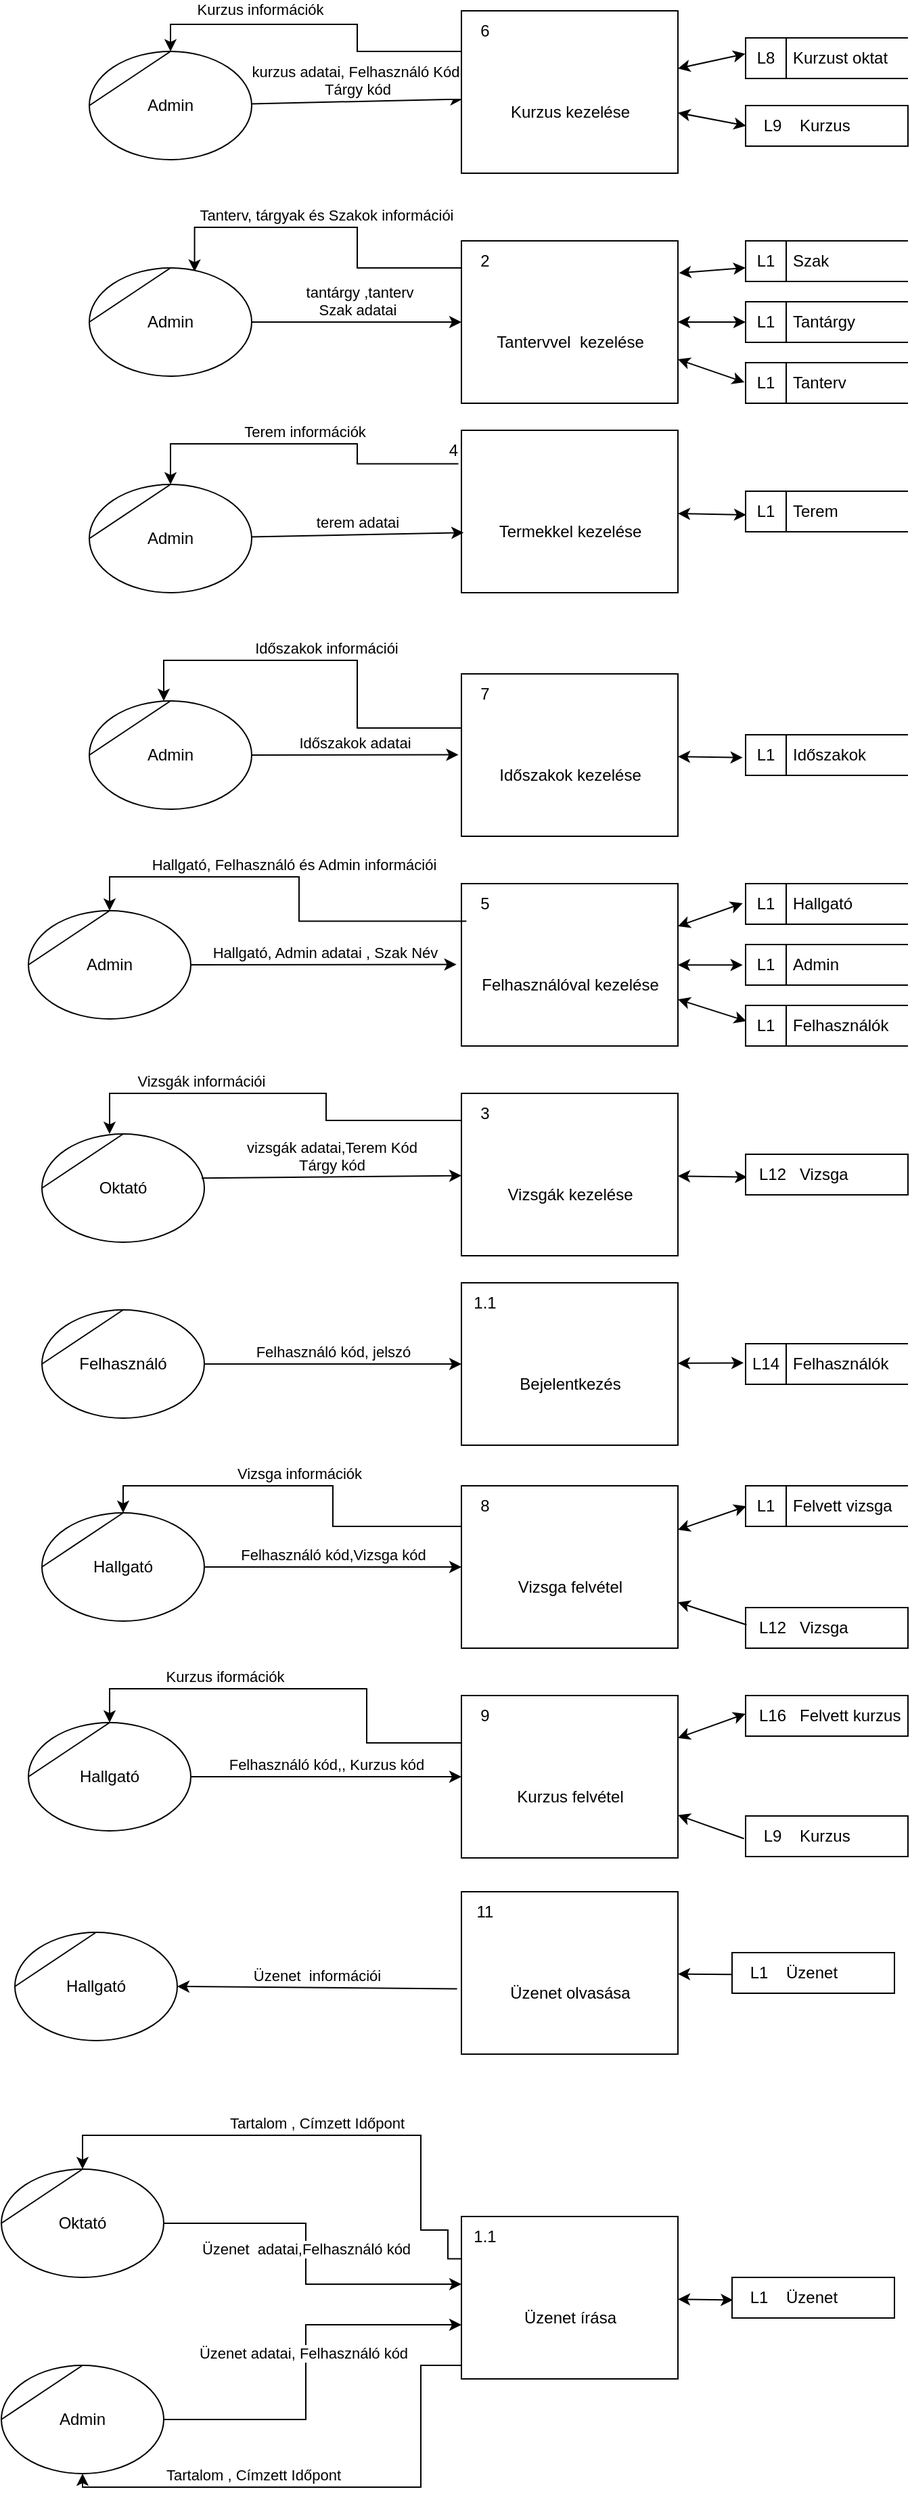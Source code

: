 <mxfile version="20.8.20" type="device"><diagram name="Page-1" id="D4jjd653WhLHZPP0HxEm"><mxGraphModel dx="3423" dy="1291" grid="1" gridSize="10" guides="1" tooltips="1" connect="1" arrows="1" fold="1" page="1" pageScale="1" pageWidth="827" pageHeight="1169" math="0" shadow="0"><root><mxCell id="0"/><mxCell id="1" parent="0"/><mxCell id="yPqAMtaEenO2p8fV_E_8-33" value="Oktató&lt;br&gt;" style="shape=stencil(tZRtjoMgEIZPw98GJR6gYXfvQe10nZQCAbYft99RNKlW7GajiTGZeeXhnZGBCRka5YCVvGHig5VlwTm9Kb5NYhUc1DElr8qjOmhISojenuGGx9gz0DTgMbaq+GR8T9+0j5C1NYYgaE0YKU86wRQaWsvvCdZv/xhFjvgXiOB7kynLyq+/Y3fVNuBiI79j7OB+db/rgceOi61+3Grg4v9YISmTO9xCHlR9/vb2xxxnzYDW6AK8OfLTeZzO66ynzM5CnqyHBUsn1DqN9UITnWoH/kUY5Iu9PtVUzRY1jx4IGk22K9UioSs+44+uvFxl3bKX1nTZdE12iV8=);whiteSpace=wrap;html=1;" vertex="1" parent="1"><mxGeometry x="-340" y="1080" width="120" height="80" as="geometry"/></mxCell><mxCell id="yPqAMtaEenO2p8fV_E_8-42" value="Felhasználó" style="shape=stencil(tZRtjoMgEIZPw98GJR6gYXfvQe10nZQCAbYft99RNKlW7GajiTGZeeXhnZGBCRka5YCVvGHig5VlwTm9Kb5NYhUc1DElr8qjOmhISojenuGGx9gz0DTgMbaq+GR8T9+0j5C1NYYgaE0YKU86wRQaWsvvCdZv/xhFjvgXiOB7kynLyq+/Y3fVNuBiI79j7OB+db/rgceOi61+3Grg4v9YISmTO9xCHlR9/vb2xxxnzYDW6AK8OfLTeZzO66ynzM5CnqyHBUsn1DqN9UITnWoH/kUY5Iu9PtVUzRY1jx4IGk22K9UioSs+44+uvFxl3bKX1nTZdE12iV8=);whiteSpace=wrap;html=1;" vertex="1" parent="1"><mxGeometry x="-340" y="1210" width="120" height="80" as="geometry"/></mxCell><mxCell id="yPqAMtaEenO2p8fV_E_8-43" value="Felhasználó kód, jelszó" style="endArrow=classic;html=1;rounded=0;verticalAlign=bottom;" edge="1" parent="1" source="yPqAMtaEenO2p8fV_E_8-42" target="yPqAMtaEenO2p8fV_E_8-212"><mxGeometry width="50" height="50" relative="1" as="geometry"><mxPoint x="250" y="1350" as="sourcePoint"/><mxPoint x="-60.0" y="1250.0" as="targetPoint"/></mxGeometry></mxCell><mxCell id="yPqAMtaEenO2p8fV_E_8-45" value="Felhasználók" style="html=1;dashed=0;whitespace=wrap;shape=mxgraph.dfd.dataStoreID;align=left;spacingLeft=33;container=1;collapsible=0;autosize=0;flipH=0;" vertex="1" parent="1"><mxGeometry x="180" y="1235" width="120" height="30" as="geometry"/></mxCell><mxCell id="yPqAMtaEenO2p8fV_E_8-46" value="L14" style="text;html=1;strokeColor=none;fillColor=none;align=center;verticalAlign=middle;whiteSpace=wrap;rounded=0;movable=0;resizable=0;rotatable=0;cloneable=0;deletable=0;allowArrows=0;connectable=0;" vertex="1" parent="yPqAMtaEenO2p8fV_E_8-45"><mxGeometry width="30" height="30" as="geometry"/></mxCell><mxCell id="yPqAMtaEenO2p8fV_E_8-50" value="&lt;br&gt;" style="endArrow=classic;startArrow=classic;html=1;rounded=0;verticalAlign=bottom;entryX=-0.012;entryY=0.472;entryDx=0;entryDy=0;entryPerimeter=0;" edge="1" parent="1" source="yPqAMtaEenO2p8fV_E_8-212" target="yPqAMtaEenO2p8fV_E_8-45"><mxGeometry width="50" height="50" relative="1" as="geometry"><mxPoint x="100.0" y="1248.508" as="sourcePoint"/><mxPoint x="330" y="1350" as="targetPoint"/></mxGeometry></mxCell><mxCell id="yPqAMtaEenO2p8fV_E_8-51" value="Tantervvel &amp;nbsp;kezelése" style="html=1;dashed=0;whitespace=wrap;shape=mxgraph.dfd.process;align=center;container=1;collapsible=0;spacingTop=30;" vertex="1" parent="1"><mxGeometry x="-30" y="420" width="160" height="120" as="geometry"/></mxCell><mxCell id="yPqAMtaEenO2p8fV_E_8-52" value="2" style="text;html=1;strokeColor=none;fillColor=none;align=center;verticalAlign=middle;whiteSpace=wrap;rounded=0;movable=0;resizable=0;rotatable=0;cloneable=0;deletable=0;connectable=0;allowArrows=0;pointerEvents=1;" vertex="1" parent="yPqAMtaEenO2p8fV_E_8-51"><mxGeometry width="35" height="30" as="geometry"/></mxCell><mxCell id="yPqAMtaEenO2p8fV_E_8-53" value="" style="text;html=1;strokeColor=none;fillColor=none;align=left;verticalAlign=middle;whiteSpace=wrap;rounded=0;movable=0;resizable=0;connectable=0;allowArrows=0;rotatable=0;cloneable=0;deletable=0;spacingLeft=6;autosize=1;resizeWidth=0;" vertex="1" parent="yPqAMtaEenO2p8fV_E_8-51"><mxGeometry x="35" y="-5" width="50" height="40" as="geometry"/></mxCell><mxCell id="yPqAMtaEenO2p8fV_E_8-54" value="&amp;nbsp;tantárgy ,tanterv&lt;br&gt;Szak adatai" style="endArrow=classic;html=1;rounded=0;verticalAlign=bottom;exitX=1;exitY=0.5;exitDx=0;exitDy=0;" edge="1" parent="1" source="yPqAMtaEenO2p8fV_E_8-191" target="yPqAMtaEenO2p8fV_E_8-51"><mxGeometry width="50" height="50" relative="1" as="geometry"><mxPoint x="-451.24" y="558.72" as="sourcePoint"/><mxPoint x="270" y="800" as="targetPoint"/></mxGeometry></mxCell><mxCell id="yPqAMtaEenO2p8fV_E_8-55" value="Felhasználóval kezelése" style="html=1;dashed=0;whitespace=wrap;shape=mxgraph.dfd.process;align=center;container=1;collapsible=0;spacingTop=30;" vertex="1" parent="1"><mxGeometry x="-30" y="895" width="160" height="120" as="geometry"/></mxCell><mxCell id="yPqAMtaEenO2p8fV_E_8-56" value="5" style="text;html=1;strokeColor=none;fillColor=none;align=center;verticalAlign=middle;whiteSpace=wrap;rounded=0;movable=0;resizable=0;rotatable=0;cloneable=0;deletable=0;connectable=0;allowArrows=0;pointerEvents=1;" vertex="1" parent="yPqAMtaEenO2p8fV_E_8-55"><mxGeometry width="35" height="30" as="geometry"/></mxCell><mxCell id="yPqAMtaEenO2p8fV_E_8-57" value="" style="text;html=1;strokeColor=none;fillColor=none;align=left;verticalAlign=middle;whiteSpace=wrap;rounded=0;movable=0;resizable=0;connectable=0;allowArrows=0;rotatable=0;cloneable=0;deletable=0;spacingLeft=6;autosize=1;resizeWidth=0;" vertex="1" parent="yPqAMtaEenO2p8fV_E_8-55"><mxGeometry x="35" y="-5" width="50" height="40" as="geometry"/></mxCell><mxCell id="yPqAMtaEenO2p8fV_E_8-58" value="Hallgató, Admin adatai , Szak Név" style="endArrow=classic;html=1;rounded=0;verticalAlign=bottom;entryX=-0.023;entryY=0.498;entryDx=0;entryDy=0;entryPerimeter=0;exitX=1;exitY=0.5;exitDx=0;exitDy=0;" edge="1" parent="1" source="yPqAMtaEenO2p8fV_E_8-189" target="yPqAMtaEenO2p8fV_E_8-55"><mxGeometry x="0.016" width="50" height="50" relative="1" as="geometry"><mxPoint x="-490" y="560.0" as="sourcePoint"/><mxPoint x="270" y="710" as="targetPoint"/><mxPoint as="offset"/></mxGeometry></mxCell><mxCell id="yPqAMtaEenO2p8fV_E_8-59" value="Termekkel&amp;nbsp;kezelése" style="html=1;dashed=0;whitespace=wrap;shape=mxgraph.dfd.process;align=center;container=1;collapsible=0;spacingTop=30;" vertex="1" parent="1"><mxGeometry x="-30" y="560" width="160" height="120" as="geometry"/></mxCell><mxCell id="yPqAMtaEenO2p8fV_E_8-60" value="4&lt;span style=&quot;white-space: pre;&quot;&gt;&#9;&lt;/span&gt;&lt;span style=&quot;white-space: pre;&quot;&gt;&#9;&lt;/span&gt;" style="text;html=1;strokeColor=none;fillColor=none;align=center;verticalAlign=middle;whiteSpace=wrap;rounded=0;movable=0;resizable=0;rotatable=0;cloneable=0;deletable=0;connectable=0;allowArrows=0;pointerEvents=1;" vertex="1" parent="yPqAMtaEenO2p8fV_E_8-59"><mxGeometry width="35" height="30" as="geometry"/></mxCell><mxCell id="yPqAMtaEenO2p8fV_E_8-61" value="" style="text;html=1;strokeColor=none;fillColor=none;align=left;verticalAlign=middle;whiteSpace=wrap;rounded=0;movable=0;resizable=0;connectable=0;allowArrows=0;rotatable=0;cloneable=0;deletable=0;spacingLeft=6;autosize=1;resizeWidth=0;" vertex="1" parent="yPqAMtaEenO2p8fV_E_8-59"><mxGeometry x="35" y="-5" width="50" height="40" as="geometry"/></mxCell><mxCell id="yPqAMtaEenO2p8fV_E_8-62" value="terem adatai" style="endArrow=classic;html=1;rounded=0;verticalAlign=bottom;entryX=0.01;entryY=0.63;entryDx=0;entryDy=0;entryPerimeter=0;" edge="1" parent="1" source="yPqAMtaEenO2p8fV_E_8-192" target="yPqAMtaEenO2p8fV_E_8-59"><mxGeometry width="50" height="50" relative="1" as="geometry"><mxPoint x="-430" y="520" as="sourcePoint"/><mxPoint x="270" y="600" as="targetPoint"/></mxGeometry></mxCell><mxCell id="yPqAMtaEenO2p8fV_E_8-69" value="" style="endArrow=classic;startArrow=classic;html=1;rounded=0;verticalAlign=bottom;entryX=-0.007;entryY=0.483;entryDx=0;entryDy=0;entryPerimeter=0;" edge="1" parent="1" source="yPqAMtaEenO2p8fV_E_8-51" target="yPqAMtaEenO2p8fV_E_8-226"><mxGeometry width="50" height="50" relative="1" as="geometry"><mxPoint x="-90" y="660" as="sourcePoint"/><mxPoint x="210.96" y="530.68" as="targetPoint"/></mxGeometry></mxCell><mxCell id="yPqAMtaEenO2p8fV_E_8-70" value="" style="endArrow=classic;startArrow=classic;html=1;rounded=0;verticalAlign=bottom;" edge="1" parent="1" source="yPqAMtaEenO2p8fV_E_8-51" target="yPqAMtaEenO2p8fV_E_8-223"><mxGeometry width="50" height="50" relative="1" as="geometry"><mxPoint x="-90" y="660" as="sourcePoint"/><mxPoint x="200" y="476.429" as="targetPoint"/></mxGeometry></mxCell><mxCell id="yPqAMtaEenO2p8fV_E_8-75" value="" style="endArrow=classic;startArrow=classic;html=1;rounded=0;verticalAlign=bottom;entryX=0.004;entryY=0.583;entryDx=0;entryDy=0;entryPerimeter=0;" edge="1" parent="1" source="yPqAMtaEenO2p8fV_E_8-59" target="yPqAMtaEenO2p8fV_E_8-228"><mxGeometry width="50" height="50" relative="1" as="geometry"><mxPoint x="-80" y="656" as="sourcePoint"/><mxPoint x="220" y="620" as="targetPoint"/></mxGeometry></mxCell><mxCell id="yPqAMtaEenO2p8fV_E_8-92" value="" style="endArrow=classic;startArrow=classic;html=1;rounded=0;verticalAlign=bottom;entryX=-0.018;entryY=0.483;entryDx=0;entryDy=0;entryPerimeter=0;" edge="1" parent="1" source="yPqAMtaEenO2p8fV_E_8-55" target="yPqAMtaEenO2p8fV_E_8-234"><mxGeometry width="50" height="50" relative="1" as="geometry"><mxPoint x="-100" y="935" as="sourcePoint"/><mxPoint x="200" y="918.636" as="targetPoint"/></mxGeometry></mxCell><mxCell id="yPqAMtaEenO2p8fV_E_8-93" value="" style="endArrow=classic;startArrow=classic;html=1;rounded=0;verticalAlign=bottom;entryX=-0.018;entryY=0.506;entryDx=0;entryDy=0;entryPerimeter=0;" edge="1" parent="1" source="yPqAMtaEenO2p8fV_E_8-55" target="yPqAMtaEenO2p8fV_E_8-232"><mxGeometry width="50" height="50" relative="1" as="geometry"><mxPoint x="-100" y="935" as="sourcePoint"/><mxPoint x="203.72" y="962.77" as="targetPoint"/></mxGeometry></mxCell><mxCell id="yPqAMtaEenO2p8fV_E_8-98" value="kurzus adatai, Felhasználó Kód,&lt;br&gt;Tárgy kód" style="endArrow=classic;html=1;rounded=0;verticalAlign=bottom;entryX=0.005;entryY=0.544;entryDx=0;entryDy=0;entryPerimeter=0;" edge="1" parent="1" source="yPqAMtaEenO2p8fV_E_8-193" target="yPqAMtaEenO2p8fV_E_8-103"><mxGeometry width="50" height="50" relative="1" as="geometry"><mxPoint x="-488.571" y="550" as="sourcePoint"/><mxPoint x="-30" y="310" as="targetPoint"/></mxGeometry></mxCell><mxCell id="yPqAMtaEenO2p8fV_E_8-99" value="Kurzus" style="html=1;dashed=0;whitespace=wrap;shape=mxgraph.dfd.dataStoreID2;align=left;spacingLeft=38;container=1;collapsible=0;flipH=0;" vertex="1" parent="1"><mxGeometry x="180" y="320" width="120" height="30" as="geometry"/></mxCell><mxCell id="yPqAMtaEenO2p8fV_E_8-100" value="L9" style="text;html=1;strokeColor=none;fillColor=none;align=center;verticalAlign=middle;whiteSpace=wrap;rounded=0;connectable=0;allowArrows=0;movable=0;resizable=0;rotatable=0;cloneable=0;deletable=0;" vertex="1" parent="yPqAMtaEenO2p8fV_E_8-99"><mxGeometry x="5" width="30" height="30" as="geometry"/></mxCell><mxCell id="yPqAMtaEenO2p8fV_E_8-102" value="" style="endArrow=classic;startArrow=classic;html=1;rounded=0;verticalAlign=bottom;entryX=0.003;entryY=0.5;entryDx=0;entryDy=0;entryPerimeter=0;" edge="1" parent="1" source="yPqAMtaEenO2p8fV_E_8-103" target="yPqAMtaEenO2p8fV_E_8-99"><mxGeometry width="50" height="50" relative="1" as="geometry"><mxPoint x="120" y="310" as="sourcePoint"/><mxPoint x="30" y="570" as="targetPoint"/></mxGeometry></mxCell><mxCell id="yPqAMtaEenO2p8fV_E_8-103" value="Kurzus kezelése" style="html=1;dashed=0;whitespace=wrap;shape=mxgraph.dfd.process;align=center;container=1;collapsible=0;spacingTop=30;" vertex="1" parent="1"><mxGeometry x="-30" y="250" width="160" height="120" as="geometry"/></mxCell><mxCell id="yPqAMtaEenO2p8fV_E_8-104" value="6" style="text;html=1;strokeColor=none;fillColor=none;align=center;verticalAlign=middle;whiteSpace=wrap;rounded=0;movable=0;resizable=0;rotatable=0;cloneable=0;deletable=0;connectable=0;allowArrows=0;pointerEvents=1;" vertex="1" parent="yPqAMtaEenO2p8fV_E_8-103"><mxGeometry width="35" height="30" as="geometry"/></mxCell><mxCell id="yPqAMtaEenO2p8fV_E_8-105" value="" style="text;html=1;strokeColor=none;fillColor=none;align=left;verticalAlign=middle;whiteSpace=wrap;rounded=0;movable=0;resizable=0;connectable=0;allowArrows=0;rotatable=0;cloneable=0;deletable=0;spacingLeft=6;autosize=1;resizeWidth=0;" vertex="1" parent="yPqAMtaEenO2p8fV_E_8-103"><mxGeometry x="35" y="-5" width="50" height="40" as="geometry"/></mxCell><mxCell id="yPqAMtaEenO2p8fV_E_8-106" value="Vizsgák kezelése" style="html=1;dashed=0;whitespace=wrap;shape=mxgraph.dfd.process;align=center;container=1;collapsible=0;spacingTop=30;" vertex="1" parent="1"><mxGeometry x="-30" y="1050" width="160" height="120" as="geometry"/></mxCell><mxCell id="yPqAMtaEenO2p8fV_E_8-107" value="3" style="text;html=1;strokeColor=none;fillColor=none;align=center;verticalAlign=middle;whiteSpace=wrap;rounded=0;movable=0;resizable=0;rotatable=0;cloneable=0;deletable=0;connectable=0;allowArrows=0;pointerEvents=1;" vertex="1" parent="yPqAMtaEenO2p8fV_E_8-106"><mxGeometry width="35" height="30" as="geometry"/></mxCell><mxCell id="yPqAMtaEenO2p8fV_E_8-108" value="" style="text;html=1;strokeColor=none;fillColor=none;align=left;verticalAlign=middle;whiteSpace=wrap;rounded=0;movable=0;resizable=0;connectable=0;allowArrows=0;rotatable=0;cloneable=0;deletable=0;spacingLeft=6;autosize=1;resizeWidth=0;" vertex="1" parent="yPqAMtaEenO2p8fV_E_8-106"><mxGeometry x="35" y="-5" width="50" height="40" as="geometry"/></mxCell><mxCell id="yPqAMtaEenO2p8fV_E_8-109" value="vizsgák adatai,Terem Kód&lt;br&gt;Tárgy kód" style="endArrow=classic;html=1;rounded=0;verticalAlign=bottom;exitX=0.983;exitY=0.408;exitDx=0;exitDy=0;exitPerimeter=0;" edge="1" parent="1" source="yPqAMtaEenO2p8fV_E_8-33" target="yPqAMtaEenO2p8fV_E_8-106"><mxGeometry width="50" height="50" relative="1" as="geometry"><mxPoint x="-95" y="1160" as="sourcePoint"/><mxPoint x="25" y="1160" as="targetPoint"/></mxGeometry></mxCell><mxCell id="yPqAMtaEenO2p8fV_E_8-112" value="" style="endArrow=classic;startArrow=classic;html=1;rounded=0;verticalAlign=bottom;entryX=0.01;entryY=0.561;entryDx=0;entryDy=0;entryPerimeter=0;" edge="1" parent="1" source="yPqAMtaEenO2p8fV_E_8-106" target="yPqAMtaEenO2p8fV_E_8-242"><mxGeometry x="-0.466" y="30" width="50" height="50" relative="1" as="geometry"><mxPoint x="-95" y="1160" as="sourcePoint"/><mxPoint x="175.8" y="1108.5" as="targetPoint"/><mxPoint y="-1" as="offset"/></mxGeometry></mxCell><mxCell id="yPqAMtaEenO2p8fV_E_8-120" value="Kurzust oktat" style="html=1;dashed=0;whitespace=wrap;shape=mxgraph.dfd.dataStoreID;align=left;spacingLeft=33;container=1;collapsible=0;autosize=0;flipH=0;" vertex="1" parent="1"><mxGeometry x="180" y="270" width="120" height="30" as="geometry"/></mxCell><mxCell id="yPqAMtaEenO2p8fV_E_8-121" value="L8" style="text;html=1;strokeColor=none;fillColor=none;align=center;verticalAlign=middle;whiteSpace=wrap;rounded=0;movable=0;resizable=0;rotatable=0;cloneable=0;deletable=0;allowArrows=0;connectable=0;" vertex="1" parent="yPqAMtaEenO2p8fV_E_8-120"><mxGeometry width="30" height="30" as="geometry"/></mxCell><mxCell id="yPqAMtaEenO2p8fV_E_8-122" value="" style="endArrow=classic;startArrow=classic;html=1;rounded=0;verticalAlign=bottom;entryX=-0.002;entryY=0.392;entryDx=0;entryDy=0;entryPerimeter=0;" edge="1" parent="1" source="yPqAMtaEenO2p8fV_E_8-103" target="yPqAMtaEenO2p8fV_E_8-120"><mxGeometry width="50" height="50" relative="1" as="geometry"><mxPoint x="-290" y="390" as="sourcePoint"/><mxPoint x="270" y="210" as="targetPoint"/></mxGeometry></mxCell><mxCell id="yPqAMtaEenO2p8fV_E_8-128" value="" style="endArrow=classic;startArrow=classic;html=1;rounded=0;verticalAlign=bottom;exitX=1.005;exitY=0.198;exitDx=0;exitDy=0;exitPerimeter=0;" edge="1" parent="1" source="yPqAMtaEenO2p8fV_E_8-51" target="yPqAMtaEenO2p8fV_E_8-221"><mxGeometry width="50" height="50" relative="1" as="geometry"><mxPoint x="150" y="390" as="sourcePoint"/><mxPoint x="270" y="390" as="targetPoint"/></mxGeometry></mxCell><mxCell id="yPqAMtaEenO2p8fV_E_8-132" value="Időszakok kezelése" style="html=1;dashed=0;whitespace=wrap;shape=mxgraph.dfd.process;align=center;container=1;collapsible=0;spacingTop=30;" vertex="1" parent="1"><mxGeometry x="-30" y="740" width="160" height="120" as="geometry"/></mxCell><mxCell id="yPqAMtaEenO2p8fV_E_8-133" value="7" style="text;html=1;strokeColor=none;fillColor=none;align=center;verticalAlign=middle;whiteSpace=wrap;rounded=0;movable=0;resizable=0;rotatable=0;cloneable=0;deletable=0;connectable=0;allowArrows=0;pointerEvents=1;" vertex="1" parent="yPqAMtaEenO2p8fV_E_8-132"><mxGeometry width="35" height="30" as="geometry"/></mxCell><mxCell id="yPqAMtaEenO2p8fV_E_8-134" value="" style="text;html=1;strokeColor=none;fillColor=none;align=left;verticalAlign=middle;whiteSpace=wrap;rounded=0;movable=0;resizable=0;connectable=0;allowArrows=0;rotatable=0;cloneable=0;deletable=0;spacingLeft=6;autosize=1;resizeWidth=0;" vertex="1" parent="yPqAMtaEenO2p8fV_E_8-132"><mxGeometry x="35" y="-5" width="50" height="40" as="geometry"/></mxCell><mxCell id="yPqAMtaEenO2p8fV_E_8-135" value="Időszakok adatai" style="endArrow=classic;html=1;rounded=0;verticalAlign=bottom;entryX=-0.014;entryY=0.498;entryDx=0;entryDy=0;entryPerimeter=0;exitX=1;exitY=0.5;exitDx=0;exitDy=0;" edge="1" parent="1" source="yPqAMtaEenO2p8fV_E_8-190" target="yPqAMtaEenO2p8fV_E_8-132"><mxGeometry width="50" height="50" relative="1" as="geometry"><mxPoint x="-448.24" y="548.72" as="sourcePoint"/><mxPoint x="-10" y="670" as="targetPoint"/></mxGeometry></mxCell><mxCell id="yPqAMtaEenO2p8fV_E_8-136" value="" style="endArrow=classic;startArrow=classic;html=1;rounded=0;verticalAlign=bottom;entryX=-0.018;entryY=0.561;entryDx=0;entryDy=0;entryPerimeter=0;" edge="1" parent="1" source="yPqAMtaEenO2p8fV_E_8-132" target="yPqAMtaEenO2p8fV_E_8-230"><mxGeometry width="50" height="50" relative="1" as="geometry"><mxPoint x="-110" y="730" as="sourcePoint"/><mxPoint x="230" y="798.789" as="targetPoint"/></mxGeometry></mxCell><mxCell id="yPqAMtaEenO2p8fV_E_8-145" value="Vizsga felvétel" style="html=1;dashed=0;whitespace=wrap;shape=mxgraph.dfd.process2;align=center;container=1;collapsible=0;spacingTop=30;" vertex="1" parent="1"><mxGeometry x="-30" y="1340" width="160" height="120" as="geometry"/></mxCell><mxCell id="yPqAMtaEenO2p8fV_E_8-146" value="8" style="text;html=1;strokeColor=none;fillColor=none;align=center;verticalAlign=middle;whiteSpace=wrap;rounded=0;connectable=0;allowArrows=0;editable=1;movable=0;resizable=0;rotatable=0;deletable=0;locked=0;cloneable=0;" vertex="1" parent="yPqAMtaEenO2p8fV_E_8-145"><mxGeometry width="35" height="30" as="geometry"/></mxCell><mxCell id="yPqAMtaEenO2p8fV_E_8-147" value="" style="text;strokeColor=none;fillColor=none;align=left;verticalAlign=middle;whiteSpace=wrap;rounded=0;autosize=1;connectable=0;allowArrows=0;movable=0;resizable=0;rotatable=0;deletable=0;cloneable=0;spacingLeft=6;fontStyle=0;html=1;" vertex="1" parent="yPqAMtaEenO2p8fV_E_8-145"><mxGeometry x="35" y="-5" width="50" height="40" as="geometry"/></mxCell><mxCell id="yPqAMtaEenO2p8fV_E_8-148" value="Kurzus felvétel" style="html=1;dashed=0;whitespace=wrap;shape=mxgraph.dfd.process2;align=center;container=1;collapsible=0;spacingTop=30;" vertex="1" parent="1"><mxGeometry x="-30" y="1495" width="160" height="120" as="geometry"/></mxCell><mxCell id="yPqAMtaEenO2p8fV_E_8-149" value="9" style="text;html=1;strokeColor=none;fillColor=none;align=center;verticalAlign=middle;whiteSpace=wrap;rounded=0;connectable=0;allowArrows=0;editable=1;movable=0;resizable=0;rotatable=0;deletable=0;locked=0;cloneable=0;" vertex="1" parent="yPqAMtaEenO2p8fV_E_8-148"><mxGeometry width="35" height="30" as="geometry"/></mxCell><mxCell id="yPqAMtaEenO2p8fV_E_8-150" value="" style="text;strokeColor=none;fillColor=none;align=left;verticalAlign=middle;whiteSpace=wrap;rounded=0;autosize=1;connectable=0;allowArrows=0;movable=0;resizable=0;rotatable=0;deletable=0;cloneable=0;spacingLeft=6;fontStyle=0;html=1;" vertex="1" parent="yPqAMtaEenO2p8fV_E_8-148"><mxGeometry x="35" y="-5" width="50" height="40" as="geometry"/></mxCell><mxCell id="yPqAMtaEenO2p8fV_E_8-151" value="Felhasználó kód,Vizsga kód" style="endArrow=classic;html=1;rounded=0;verticalAlign=bottom;exitX=1;exitY=0.5;exitDx=0;exitDy=0;" edge="1" parent="1" source="yPqAMtaEenO2p8fV_E_8-197" target="yPqAMtaEenO2p8fV_E_8-145"><mxGeometry width="50" height="50" relative="1" as="geometry"><mxPoint x="-299.2" y="1470.72" as="sourcePoint"/><mxPoint x="-10" y="1400" as="targetPoint"/></mxGeometry></mxCell><mxCell id="yPqAMtaEenO2p8fV_E_8-152" value="Felhasználó kód,, Kurzus kód" style="endArrow=classic;html=1;rounded=0;verticalAlign=bottom;" edge="1" parent="1" source="yPqAMtaEenO2p8fV_E_8-202" target="yPqAMtaEenO2p8fV_E_8-148"><mxGeometry width="50" height="50" relative="1" as="geometry"><mxPoint x="-310.0" y="1550" as="sourcePoint"/><mxPoint x="-60" y="1518" as="targetPoint"/></mxGeometry></mxCell><mxCell id="yPqAMtaEenO2p8fV_E_8-153" value="Felvett kurzus" style="html=1;dashed=0;whitespace=wrap;shape=mxgraph.dfd.dataStoreID2;align=left;spacingLeft=38;container=1;collapsible=0;flipH=0;" vertex="1" parent="1"><mxGeometry x="180" y="1495" width="120" height="30" as="geometry"/></mxCell><mxCell id="yPqAMtaEenO2p8fV_E_8-154" value="L16" style="text;html=1;strokeColor=none;fillColor=none;align=center;verticalAlign=middle;whiteSpace=wrap;rounded=0;connectable=0;allowArrows=0;movable=0;resizable=0;rotatable=0;cloneable=0;deletable=0;" vertex="1" parent="yPqAMtaEenO2p8fV_E_8-153"><mxGeometry x="5" width="30" height="30" as="geometry"/></mxCell><mxCell id="yPqAMtaEenO2p8fV_E_8-157" value="" style="endArrow=classic;startArrow=classic;html=1;rounded=0;verticalAlign=bottom;entryX=0.004;entryY=0.506;entryDx=0;entryDy=0;entryPerimeter=0;" edge="1" parent="1" source="yPqAMtaEenO2p8fV_E_8-145" target="yPqAMtaEenO2p8fV_E_8-238"><mxGeometry width="50" height="50" relative="1" as="geometry"><mxPoint x="-130" y="1400" as="sourcePoint"/><mxPoint x="201.8" y="1373.74" as="targetPoint"/></mxGeometry></mxCell><mxCell id="yPqAMtaEenO2p8fV_E_8-158" value="" style="endArrow=classic;startArrow=classic;html=1;rounded=0;verticalAlign=bottom;entryX=-0.001;entryY=0.45;entryDx=0;entryDy=0;entryPerimeter=0;" edge="1" parent="1" source="yPqAMtaEenO2p8fV_E_8-148" target="yPqAMtaEenO2p8fV_E_8-153"><mxGeometry width="50" height="50" relative="1" as="geometry"><mxPoint x="-130" y="1400" as="sourcePoint"/><mxPoint x="-10" y="1400" as="targetPoint"/></mxGeometry></mxCell><mxCell id="yPqAMtaEenO2p8fV_E_8-159" value="Admin" style="shape=stencil(tZRtjoMgEIZPw98GJR6gYXfvQe10nZQCAbYft99RNKlW7GajiTGZeeXhnZGBCRka5YCVvGHig5VlwTm9Kb5NYhUc1DElr8qjOmhISojenuGGx9gz0DTgMbaq+GR8T9+0j5C1NYYgaE0YKU86wRQaWsvvCdZv/xhFjvgXiOB7kynLyq+/Y3fVNuBiI79j7OB+db/rgceOi61+3Grg4v9YISmTO9xCHlR9/vb2xxxnzYDW6AK8OfLTeZzO66ynzM5CnqyHBUsn1DqN9UITnWoH/kUY5Iu9PtVUzRY1jx4IGk22K9UioSs+44+uvFxl3bKX1nTZdE12iV8=);whiteSpace=wrap;html=1;" vertex="1" parent="1"><mxGeometry x="-370" y="1990" width="120" height="80" as="geometry"/></mxCell><mxCell id="yPqAMtaEenO2p8fV_E_8-160" value="Oktató" style="shape=stencil(tZRtjoMgEIZPw98GJR6gYXfvQe10nZQCAbYft99RNKlW7GajiTGZeeXhnZGBCRka5YCVvGHig5VlwTm9Kb5NYhUc1DElr8qjOmhISojenuGGx9gz0DTgMbaq+GR8T9+0j5C1NYYgaE0YKU86wRQaWsvvCdZv/xhFjvgXiOB7kynLyq+/Y3fVNuBiI79j7OB+db/rgceOi61+3Grg4v9YISmTO9xCHlR9/vb2xxxnzYDW6AK8OfLTeZzO66ynzM5CnqyHBUsn1DqN9UITnWoH/kUY5Iu9PtVUzRY1jx4IGk22K9UioSs+44+uvFxl3bKX1nTZdE12iV8=);whiteSpace=wrap;html=1;" vertex="1" parent="1"><mxGeometry x="-370" y="1845" width="120" height="80" as="geometry"/></mxCell><mxCell id="yPqAMtaEenO2p8fV_E_8-164" value="Üzenet&amp;nbsp; adatai,Felhasználó kód" style="endArrow=classic;html=1;rounded=0;verticalAlign=bottom;edgeStyle=orthogonalEdgeStyle;" edge="1" parent="1" source="yPqAMtaEenO2p8fV_E_8-160" target="yPqAMtaEenO2p8fV_E_8-216"><mxGeometry width="50" height="50" relative="1" as="geometry"><mxPoint x="-85" y="1960" as="sourcePoint"/><mxPoint x="-64.2" y="1949.72" as="targetPoint"/><Array as="points"><mxPoint x="-145" y="1885"/><mxPoint x="-145" y="1930"/></Array></mxGeometry></mxCell><mxCell id="yPqAMtaEenO2p8fV_E_8-165" value="Üzenet adatai, Felhasználó kód" style="endArrow=classic;html=1;rounded=0;verticalAlign=bottom;edgeStyle=orthogonalEdgeStyle;" edge="1" parent="1" source="yPqAMtaEenO2p8fV_E_8-159" target="yPqAMtaEenO2p8fV_E_8-216"><mxGeometry x="0.003" y="2" width="50" height="50" relative="1" as="geometry"><mxPoint x="-85" y="1960" as="sourcePoint"/><mxPoint x="-65" y="1970" as="targetPoint"/><Array as="points"><mxPoint x="-145" y="2030"/><mxPoint x="-145" y="1960"/></Array><mxPoint as="offset"/></mxGeometry></mxCell><mxCell id="yPqAMtaEenO2p8fV_E_8-168" value="Üzenet" style="html=1;dashed=0;whitespace=wrap;shape=mxgraph.dfd.dataStoreID2;align=left;spacingLeft=38;container=1;collapsible=0;flipH=0;" vertex="1" parent="1"><mxGeometry x="170" y="1925" width="120" height="30" as="geometry"/></mxCell><mxCell id="yPqAMtaEenO2p8fV_E_8-169" value="L1" style="text;html=1;strokeColor=none;fillColor=none;align=center;verticalAlign=middle;whiteSpace=wrap;rounded=0;connectable=0;allowArrows=0;movable=0;resizable=0;rotatable=0;cloneable=0;deletable=0;" vertex="1" parent="yPqAMtaEenO2p8fV_E_8-168"><mxGeometry x="5" width="30" height="30" as="geometry"/></mxCell><mxCell id="yPqAMtaEenO2p8fV_E_8-170" value="" style="endArrow=classic;startArrow=classic;html=1;rounded=0;verticalAlign=bottom;entryX=0.006;entryY=0.558;entryDx=0;entryDy=0;entryPerimeter=0;startFill=1;" edge="1" parent="1" source="yPqAMtaEenO2p8fV_E_8-216" target="yPqAMtaEenO2p8fV_E_8-168"><mxGeometry width="50" height="50" relative="1" as="geometry"><mxPoint x="96.76" y="1941.8" as="sourcePoint"/><mxPoint x="255" y="1960" as="targetPoint"/></mxGeometry></mxCell><mxCell id="yPqAMtaEenO2p8fV_E_8-172" value="Üzenet olvasása" style="html=1;dashed=0;whitespace=wrap;shape=mxgraph.dfd.process2;align=center;container=1;collapsible=0;spacingTop=30;" vertex="1" parent="1"><mxGeometry x="-30" y="1640" width="160" height="120" as="geometry"/></mxCell><mxCell id="yPqAMtaEenO2p8fV_E_8-173" value="11" style="text;html=1;strokeColor=none;fillColor=none;align=center;verticalAlign=middle;whiteSpace=wrap;rounded=0;connectable=0;allowArrows=0;editable=1;movable=0;resizable=0;rotatable=0;deletable=0;locked=0;cloneable=0;" vertex="1" parent="yPqAMtaEenO2p8fV_E_8-172"><mxGeometry width="35" height="30" as="geometry"/></mxCell><mxCell id="yPqAMtaEenO2p8fV_E_8-174" value="" style="text;strokeColor=none;fillColor=none;align=left;verticalAlign=middle;whiteSpace=wrap;rounded=0;autosize=1;connectable=0;allowArrows=0;movable=0;resizable=0;rotatable=0;deletable=0;cloneable=0;spacingLeft=6;fontStyle=0;html=1;" vertex="1" parent="yPqAMtaEenO2p8fV_E_8-172"><mxGeometry x="35" y="-5" width="50" height="40" as="geometry"/></mxCell><mxCell id="yPqAMtaEenO2p8fV_E_8-175" value="Üzenet&amp;nbsp; információi" style="endArrow=classic;html=1;rounded=0;verticalAlign=bottom;exitX=-0.02;exitY=0.598;exitDx=0;exitDy=0;exitPerimeter=0;entryX=1;entryY=0.5;entryDx=0;entryDy=0;" edge="1" parent="1" source="yPqAMtaEenO2p8fV_E_8-172" target="yPqAMtaEenO2p8fV_E_8-206"><mxGeometry x="-0.001" width="50" height="50" relative="1" as="geometry"><mxPoint x="-120" y="1690" as="sourcePoint"/><mxPoint x="-340" y="1520" as="targetPoint"/><mxPoint as="offset"/></mxGeometry></mxCell><mxCell id="yPqAMtaEenO2p8fV_E_8-178" value="" style="endArrow=classic;html=1;rounded=0;verticalAlign=bottom;exitX=0.004;exitY=0.539;exitDx=0;exitDy=0;exitPerimeter=0;" edge="1" parent="1" source="yPqAMtaEenO2p8fV_E_8-244" target="yPqAMtaEenO2p8fV_E_8-172"><mxGeometry width="50" height="50" relative="1" as="geometry"><mxPoint x="-120" y="1690" as="sourcePoint"/><mxPoint y="1690" as="targetPoint"/></mxGeometry></mxCell><mxCell id="yPqAMtaEenO2p8fV_E_8-182" value="Kurzus iformációk" style="endArrow=classic;html=1;rounded=0;verticalAlign=bottom;edgeStyle=orthogonalEdgeStyle;" edge="1" parent="1" source="yPqAMtaEenO2p8fV_E_8-148" target="yPqAMtaEenO2p8fV_E_8-202"><mxGeometry x="0.326" width="50" height="50" relative="1" as="geometry"><mxPoint x="-110" y="1590" as="sourcePoint"/><mxPoint x="-250" y="1513.076" as="targetPoint"/><Array as="points"><mxPoint x="-100" y="1530"/><mxPoint x="-100" y="1490"/><mxPoint x="-290" y="1490"/></Array><mxPoint as="offset"/></mxGeometry></mxCell><mxCell id="yPqAMtaEenO2p8fV_E_8-183" value="Vizsga információk" style="endArrow=classic;html=1;rounded=0;verticalAlign=bottom;edgeStyle=orthogonalEdgeStyle;" edge="1" parent="1" source="yPqAMtaEenO2p8fV_E_8-145" target="yPqAMtaEenO2p8fV_E_8-197"><mxGeometry width="50" height="50" relative="1" as="geometry"><mxPoint x="-110" y="1590" as="sourcePoint"/><mxPoint x="-276.28" y="1475.76" as="targetPoint"/><Array as="points"><mxPoint x="-125" y="1370"/><mxPoint x="-125" y="1340"/><mxPoint x="-280" y="1340"/></Array></mxGeometry></mxCell><mxCell id="yPqAMtaEenO2p8fV_E_8-184" value="Kurzus információk" style="endArrow=classic;html=1;rounded=0;verticalAlign=bottom;edgeStyle=orthogonalEdgeStyle;" edge="1" parent="1" source="yPqAMtaEenO2p8fV_E_8-103" target="yPqAMtaEenO2p8fV_E_8-193"><mxGeometry x="0.328" y="-2" width="50" height="50" relative="1" as="geometry"><mxPoint x="-110" y="430" as="sourcePoint"/><mxPoint x="-480.28" y="550.72" as="targetPoint"/><Array as="points"><mxPoint x="-107" y="280"/><mxPoint x="-107" y="260"/><mxPoint x="-245" y="260"/></Array><mxPoint as="offset"/></mxGeometry></mxCell><mxCell id="yPqAMtaEenO2p8fV_E_8-185" value="Tanterv, tárgyak és Szakok információi" style="endArrow=classic;html=1;rounded=0;verticalAlign=bottom;entryX=0.648;entryY=0.034;entryDx=0;entryDy=0;entryPerimeter=0;edgeStyle=orthogonalEdgeStyle;" edge="1" parent="1" source="yPqAMtaEenO2p8fV_E_8-51" target="yPqAMtaEenO2p8fV_E_8-191"><mxGeometry width="50" height="50" relative="1" as="geometry"><mxPoint x="-110" y="430" as="sourcePoint"/><mxPoint x="-430" y="578.94" as="targetPoint"/><Array as="points"><mxPoint x="-107" y="440"/><mxPoint x="-107" y="410"/><mxPoint x="-227" y="410"/></Array></mxGeometry></mxCell><mxCell id="yPqAMtaEenO2p8fV_E_8-186" value="Terem információk" style="endArrow=classic;html=1;rounded=0;verticalAlign=bottom;exitX=-0.014;exitY=0.206;exitDx=0;exitDy=0;exitPerimeter=0;edgeStyle=orthogonalEdgeStyle;" edge="1" parent="1" source="yPqAMtaEenO2p8fV_E_8-59" target="yPqAMtaEenO2p8fV_E_8-192"><mxGeometry width="50" height="50" relative="1" as="geometry"><mxPoint x="-110" y="610" as="sourcePoint"/><mxPoint x="-270" y="550" as="targetPoint"/><Array as="points"><mxPoint x="-107" y="585"/><mxPoint x="-107" y="570"/><mxPoint x="-245" y="570"/></Array></mxGeometry></mxCell><mxCell id="yPqAMtaEenO2p8fV_E_8-189" value="Admin" style="shape=stencil(tZRtjoMgEIZPw98GJR6gYXfvQe10nZQCAbYft99RNKlW7GajiTGZeeXhnZGBCRka5YCVvGHig5VlwTm9Kb5NYhUc1DElr8qjOmhISojenuGGx9gz0DTgMbaq+GR8T9+0j5C1NYYgaE0YKU86wRQaWsvvCdZv/xhFjvgXiOB7kynLyq+/Y3fVNuBiI79j7OB+db/rgceOi61+3Grg4v9YISmTO9xCHlR9/vb2xxxnzYDW6AK8OfLTeZzO66ynzM5CnqyHBUsn1DqN9UITnWoH/kUY5Iu9PtVUzRY1jx4IGk22K9UioSs+44+uvFxl3bKX1nTZdE12iV8=);whiteSpace=wrap;html=1;" vertex="1" parent="1"><mxGeometry x="-350" y="915" width="120" height="80" as="geometry"/></mxCell><mxCell id="yPqAMtaEenO2p8fV_E_8-190" value="Admin" style="shape=stencil(tZRtjoMgEIZPw98GJR6gYXfvQe10nZQCAbYft99RNKlW7GajiTGZeeXhnZGBCRka5YCVvGHig5VlwTm9Kb5NYhUc1DElr8qjOmhISojenuGGx9gz0DTgMbaq+GR8T9+0j5C1NYYgaE0YKU86wRQaWsvvCdZv/xhFjvgXiOB7kynLyq+/Y3fVNuBiI79j7OB+db/rgceOi61+3Grg4v9YISmTO9xCHlR9/vb2xxxnzYDW6AK8OfLTeZzO66ynzM5CnqyHBUsn1DqN9UITnWoH/kUY5Iu9PtVUzRY1jx4IGk22K9UioSs+44+uvFxl3bKX1nTZdE12iV8=);whiteSpace=wrap;html=1;" vertex="1" parent="1"><mxGeometry x="-305" y="760" width="120" height="80" as="geometry"/></mxCell><mxCell id="yPqAMtaEenO2p8fV_E_8-191" value="Admin" style="shape=stencil(tZRtjoMgEIZPw98GJR6gYXfvQe10nZQCAbYft99RNKlW7GajiTGZeeXhnZGBCRka5YCVvGHig5VlwTm9Kb5NYhUc1DElr8qjOmhISojenuGGx9gz0DTgMbaq+GR8T9+0j5C1NYYgaE0YKU86wRQaWsvvCdZv/xhFjvgXiOB7kynLyq+/Y3fVNuBiI79j7OB+db/rgceOi61+3Grg4v9YISmTO9xCHlR9/vb2xxxnzYDW6AK8OfLTeZzO66ynzM5CnqyHBUsn1DqN9UITnWoH/kUY5Iu9PtVUzRY1jx4IGk22K9UioSs+44+uvFxl3bKX1nTZdE12iV8=);whiteSpace=wrap;html=1;" vertex="1" parent="1"><mxGeometry x="-305" y="440" width="120" height="80" as="geometry"/></mxCell><mxCell id="yPqAMtaEenO2p8fV_E_8-192" value="Admin" style="shape=stencil(tZRtjoMgEIZPw98GJR6gYXfvQe10nZQCAbYft99RNKlW7GajiTGZeeXhnZGBCRka5YCVvGHig5VlwTm9Kb5NYhUc1DElr8qjOmhISojenuGGx9gz0DTgMbaq+GR8T9+0j5C1NYYgaE0YKU86wRQaWsvvCdZv/xhFjvgXiOB7kynLyq+/Y3fVNuBiI79j7OB+db/rgceOi61+3Grg4v9YISmTO9xCHlR9/vb2xxxnzYDW6AK8OfLTeZzO66ynzM5CnqyHBUsn1DqN9UITnWoH/kUY5Iu9PtVUzRY1jx4IGk22K9UioSs+44+uvFxl3bKX1nTZdE12iV8=);whiteSpace=wrap;html=1;" vertex="1" parent="1"><mxGeometry x="-305" y="600" width="120" height="80" as="geometry"/></mxCell><mxCell id="yPqAMtaEenO2p8fV_E_8-193" value="Admin" style="shape=stencil(tZRtjoMgEIZPw98GJR6gYXfvQe10nZQCAbYft99RNKlW7GajiTGZeeXhnZGBCRka5YCVvGHig5VlwTm9Kb5NYhUc1DElr8qjOmhISojenuGGx9gz0DTgMbaq+GR8T9+0j5C1NYYgaE0YKU86wRQaWsvvCdZv/xhFjvgXiOB7kynLyq+/Y3fVNuBiI79j7OB+db/rgceOi61+3Grg4v9YISmTO9xCHlR9/vb2xxxnzYDW6AK8OfLTeZzO66ynzM5CnqyHBUsn1DqN9UITnWoH/kUY5Iu9PtVUzRY1jx4IGk22K9UioSs+44+uvFxl3bKX1nTZdE12iV8=);whiteSpace=wrap;html=1;" vertex="1" parent="1"><mxGeometry x="-305" y="280" width="120" height="80" as="geometry"/></mxCell><mxCell id="yPqAMtaEenO2p8fV_E_8-194" value="Időszakok információi" style="endArrow=classic;html=1;rounded=0;verticalAlign=bottom;edgeStyle=orthogonalEdgeStyle;" edge="1" parent="1" source="yPqAMtaEenO2p8fV_E_8-132" target="yPqAMtaEenO2p8fV_E_8-190"><mxGeometry width="50" height="50" relative="1" as="geometry"><mxPoint x="-110" y="790" as="sourcePoint"/><mxPoint x="10" y="790" as="targetPoint"/><Array as="points"><mxPoint x="-107" y="780"/><mxPoint x="-107" y="730"/><mxPoint x="-250" y="730"/></Array></mxGeometry></mxCell><mxCell id="yPqAMtaEenO2p8fV_E_8-195" value="Hallgató, Felhasználó és Admin információi" style="endArrow=classic;html=1;rounded=0;verticalAlign=bottom;exitX=0.023;exitY=0.231;exitDx=0;exitDy=0;exitPerimeter=0;edgeStyle=orthogonalEdgeStyle;" edge="1" parent="1" source="yPqAMtaEenO2p8fV_E_8-55" target="yPqAMtaEenO2p8fV_E_8-189"><mxGeometry width="50" height="50" relative="1" as="geometry"><mxPoint x="-110" y="910" as="sourcePoint"/><mxPoint x="10" y="910" as="targetPoint"/><Array as="points"><mxPoint x="-150" y="923"/><mxPoint x="-150" y="890"/><mxPoint x="-290" y="890"/></Array></mxGeometry></mxCell><mxCell id="yPqAMtaEenO2p8fV_E_8-196" value="Vizsgák információi&amp;nbsp;" style="endArrow=classic;html=1;rounded=0;verticalAlign=bottom;edgeStyle=orthogonalEdgeStyle;" edge="1" parent="1" source="yPqAMtaEenO2p8fV_E_8-106" target="yPqAMtaEenO2p8fV_E_8-33"><mxGeometry x="0.361" width="50" height="50" relative="1" as="geometry"><mxPoint x="-110" y="900" as="sourcePoint"/><mxPoint x="10" y="900" as="targetPoint"/><Array as="points"><mxPoint x="-130" y="1070"/><mxPoint x="-130" y="1050"/><mxPoint x="-290" y="1050"/></Array><mxPoint as="offset"/></mxGeometry></mxCell><mxCell id="yPqAMtaEenO2p8fV_E_8-197" value="Hallgató" style="shape=stencil(tZRtjoMgEIZPw98GJR6gYXfvQe10nZQCAbYft99RNKlW7GajiTGZeeXhnZGBCRka5YCVvGHig5VlwTm9Kb5NYhUc1DElr8qjOmhISojenuGGx9gz0DTgMbaq+GR8T9+0j5C1NYYgaE0YKU86wRQaWsvvCdZv/xhFjvgXiOB7kynLyq+/Y3fVNuBiI79j7OB+db/rgceOi61+3Grg4v9YISmTO9xCHlR9/vb2xxxnzYDW6AK8OfLTeZzO66ynzM5CnqyHBUsn1DqN9UITnWoH/kUY5Iu9PtVUzRY1jx4IGk22K9UioSs+44+uvFxl3bKX1nTZdE12iV8=);whiteSpace=wrap;html=1;" vertex="1" parent="1"><mxGeometry x="-340" y="1360" width="120" height="80" as="geometry"/></mxCell><mxCell id="yPqAMtaEenO2p8fV_E_8-198" value="Vizsga" style="html=1;dashed=0;whitespace=wrap;shape=mxgraph.dfd.dataStoreID2;align=left;spacingLeft=38;container=1;collapsible=0;flipH=0;" vertex="1" parent="1"><mxGeometry x="180" y="1430" width="120" height="30" as="geometry"/></mxCell><mxCell id="yPqAMtaEenO2p8fV_E_8-199" value="L12" style="text;html=1;strokeColor=none;fillColor=none;align=center;verticalAlign=middle;whiteSpace=wrap;rounded=0;connectable=0;allowArrows=0;movable=0;resizable=0;rotatable=0;cloneable=0;deletable=0;" vertex="1" parent="yPqAMtaEenO2p8fV_E_8-198"><mxGeometry x="5" width="30" height="30" as="geometry"/></mxCell><mxCell id="yPqAMtaEenO2p8fV_E_8-200" value="" style="endArrow=none;startArrow=classic;html=1;rounded=0;verticalAlign=bottom;entryX=0.006;entryY=0.425;entryDx=0;entryDy=0;entryPerimeter=0;startFill=1;endFill=0;" edge="1" parent="1" source="yPqAMtaEenO2p8fV_E_8-145" target="yPqAMtaEenO2p8fV_E_8-198"><mxGeometry width="50" height="50" relative="1" as="geometry"><mxPoint x="-110" y="1270" as="sourcePoint"/><mxPoint x="10" y="1270" as="targetPoint"/></mxGeometry></mxCell><mxCell id="yPqAMtaEenO2p8fV_E_8-202" value="Hallgató" style="shape=stencil(tZRtjoMgEIZPw98GJR6gYXfvQe10nZQCAbYft99RNKlW7GajiTGZeeXhnZGBCRka5YCVvGHig5VlwTm9Kb5NYhUc1DElr8qjOmhISojenuGGx9gz0DTgMbaq+GR8T9+0j5C1NYYgaE0YKU86wRQaWsvvCdZv/xhFjvgXiOB7kynLyq+/Y3fVNuBiI79j7OB+db/rgceOi61+3Grg4v9YISmTO9xCHlR9/vb2xxxnzYDW6AK8OfLTeZzO66ynzM5CnqyHBUsn1DqN9UITnWoH/kUY5Iu9PtVUzRY1jx4IGk22K9UioSs+44+uvFxl3bKX1nTZdE12iV8=);whiteSpace=wrap;html=1;" vertex="1" parent="1"><mxGeometry x="-350" y="1515" width="120" height="80" as="geometry"/></mxCell><mxCell id="yPqAMtaEenO2p8fV_E_8-203" value="Kurzus" style="html=1;dashed=0;whitespace=wrap;shape=mxgraph.dfd.dataStoreID2;align=left;spacingLeft=38;container=1;collapsible=0;flipH=0;" vertex="1" parent="1"><mxGeometry x="180" y="1584" width="120" height="30" as="geometry"/></mxCell><mxCell id="yPqAMtaEenO2p8fV_E_8-204" value="L9" style="text;html=1;strokeColor=none;fillColor=none;align=center;verticalAlign=middle;whiteSpace=wrap;rounded=0;connectable=0;allowArrows=0;movable=0;resizable=0;rotatable=0;cloneable=0;deletable=0;" vertex="1" parent="yPqAMtaEenO2p8fV_E_8-203"><mxGeometry x="5" width="30" height="30" as="geometry"/></mxCell><mxCell id="yPqAMtaEenO2p8fV_E_8-205" value="" style="endArrow=classic;html=1;rounded=0;verticalAlign=bottom;exitX=-0.01;exitY=0.558;exitDx=0;exitDy=0;exitPerimeter=0;" edge="1" parent="1" source="yPqAMtaEenO2p8fV_E_8-203" target="yPqAMtaEenO2p8fV_E_8-148"><mxGeometry width="50" height="50" relative="1" as="geometry"><mxPoint x="-110" y="1580" as="sourcePoint"/><mxPoint x="100" y="1580" as="targetPoint"/></mxGeometry></mxCell><mxCell id="yPqAMtaEenO2p8fV_E_8-206" value="Hallgató" style="shape=stencil(tZRtjoMgEIZPw98GJR6gYXfvQe10nZQCAbYft99RNKlW7GajiTGZeeXhnZGBCRka5YCVvGHig5VlwTm9Kb5NYhUc1DElr8qjOmhISojenuGGx9gz0DTgMbaq+GR8T9+0j5C1NYYgaE0YKU86wRQaWsvvCdZv/xhFjvgXiOB7kynLyq+/Y3fVNuBiI79j7OB+db/rgceOi61+3Grg4v9YISmTO9xCHlR9/vb2xxxnzYDW6AK8OfLTeZzO66ynzM5CnqyHBUsn1DqN9UITnWoH/kUY5Iu9PtVUzRY1jx4IGk22K9UioSs+44+uvFxl3bKX1nTZdE12iV8=);whiteSpace=wrap;html=1;" vertex="1" parent="1"><mxGeometry x="-360" y="1670" width="120" height="80" as="geometry"/></mxCell><mxCell id="yPqAMtaEenO2p8fV_E_8-207" value="Tartalom , Címzett Időpont" style="endArrow=classic;html=1;rounded=0;verticalAlign=bottom;edgeStyle=orthogonalEdgeStyle;" edge="1" parent="1" source="yPqAMtaEenO2p8fV_E_8-216" target="yPqAMtaEenO2p8fV_E_8-159"><mxGeometry x="0.286" width="50" height="50" relative="1" as="geometry"><mxPoint x="-60.04" y="1990.04" as="sourcePoint"/><mxPoint y="1800" as="targetPoint"/><Array as="points"><mxPoint x="-60" y="1990"/><mxPoint x="-60" y="2080"/><mxPoint x="-310" y="2080"/></Array><mxPoint as="offset"/></mxGeometry></mxCell><mxCell id="yPqAMtaEenO2p8fV_E_8-208" value="Tartalom , Címzett Időpont" style="endArrow=classic;html=1;rounded=0;verticalAlign=bottom;exitX=-0.001;exitY=0.26;exitDx=0;exitDy=0;exitPerimeter=0;edgeStyle=orthogonalEdgeStyle;" edge="1" parent="1" source="yPqAMtaEenO2p8fV_E_8-216" target="yPqAMtaEenO2p8fV_E_8-160"><mxGeometry width="50" height="50" relative="1" as="geometry"><mxPoint x="-66.28" y="1918.76" as="sourcePoint"/><mxPoint y="1800" as="targetPoint"/><Array as="points"><mxPoint x="-40" y="1890"/><mxPoint x="-60" y="1890"/><mxPoint x="-60" y="1820"/><mxPoint x="-310" y="1820"/></Array></mxGeometry></mxCell><mxCell id="yPqAMtaEenO2p8fV_E_8-209" value="Felhasználók" style="html=1;dashed=0;whitespace=wrap;shape=mxgraph.dfd.dataStoreID;align=left;spacingLeft=33;container=1;collapsible=0;autosize=0;" vertex="1" parent="1"><mxGeometry x="180" y="985" width="120" height="30" as="geometry"/></mxCell><mxCell id="yPqAMtaEenO2p8fV_E_8-210" value="L1" style="text;html=1;strokeColor=none;fillColor=none;align=center;verticalAlign=middle;whiteSpace=wrap;rounded=0;movable=0;resizable=0;rotatable=0;cloneable=0;deletable=0;allowArrows=0;connectable=0;" vertex="1" parent="yPqAMtaEenO2p8fV_E_8-209"><mxGeometry width="30" height="30" as="geometry"/></mxCell><mxCell id="yPqAMtaEenO2p8fV_E_8-212" value="Bejelentkezés" style="html=1;dashed=0;whitespace=wrap;shape=mxgraph.dfd.process2;align=center;container=1;collapsible=0;spacingTop=30;" vertex="1" parent="1"><mxGeometry x="-30" y="1190" width="160" height="120" as="geometry"/></mxCell><mxCell id="yPqAMtaEenO2p8fV_E_8-213" value="1.1" style="text;html=1;strokeColor=none;fillColor=none;align=center;verticalAlign=middle;whiteSpace=wrap;rounded=0;connectable=0;allowArrows=0;editable=1;movable=0;resizable=0;rotatable=0;deletable=0;locked=0;cloneable=0;" vertex="1" parent="yPqAMtaEenO2p8fV_E_8-212"><mxGeometry width="35" height="30" as="geometry"/></mxCell><mxCell id="yPqAMtaEenO2p8fV_E_8-214" value="" style="text;strokeColor=none;fillColor=none;align=left;verticalAlign=middle;whiteSpace=wrap;rounded=0;autosize=1;connectable=0;allowArrows=0;movable=0;resizable=0;rotatable=0;deletable=0;cloneable=0;spacingLeft=6;fontStyle=0;html=1;" vertex="1" parent="yPqAMtaEenO2p8fV_E_8-212"><mxGeometry x="35" y="-5" width="50" height="40" as="geometry"/></mxCell><mxCell id="yPqAMtaEenO2p8fV_E_8-215" value="" style="endArrow=classic;startArrow=classic;html=1;rounded=0;verticalAlign=bottom;entryX=0.005;entryY=0.388;entryDx=0;entryDy=0;entryPerimeter=0;" edge="1" parent="1" source="yPqAMtaEenO2p8fV_E_8-55" target="yPqAMtaEenO2p8fV_E_8-209"><mxGeometry x="-0.806" y="4" width="50" height="50" relative="1" as="geometry"><mxPoint x="120" y="1020" as="sourcePoint"/><mxPoint x="-30" y="1110" as="targetPoint"/><mxPoint as="offset"/></mxGeometry></mxCell><mxCell id="yPqAMtaEenO2p8fV_E_8-216" value="Üzenet írása" style="html=1;dashed=0;whitespace=wrap;shape=mxgraph.dfd.process2;align=center;container=1;collapsible=0;spacingTop=30;" vertex="1" parent="1"><mxGeometry x="-30" y="1880" width="160" height="120" as="geometry"/></mxCell><mxCell id="yPqAMtaEenO2p8fV_E_8-217" value="1.1" style="text;html=1;strokeColor=none;fillColor=none;align=center;verticalAlign=middle;whiteSpace=wrap;rounded=0;connectable=0;allowArrows=0;editable=1;movable=0;resizable=0;rotatable=0;deletable=0;locked=0;cloneable=0;" vertex="1" parent="yPqAMtaEenO2p8fV_E_8-216"><mxGeometry width="35" height="30" as="geometry"/></mxCell><mxCell id="yPqAMtaEenO2p8fV_E_8-218" value="" style="text;strokeColor=none;fillColor=none;align=left;verticalAlign=middle;whiteSpace=wrap;rounded=0;autosize=1;connectable=0;allowArrows=0;movable=0;resizable=0;rotatable=0;deletable=0;cloneable=0;spacingLeft=6;fontStyle=0;html=1;" vertex="1" parent="yPqAMtaEenO2p8fV_E_8-216"><mxGeometry x="35" y="-5" width="50" height="40" as="geometry"/></mxCell><mxCell id="yPqAMtaEenO2p8fV_E_8-221" value="Szak" style="html=1;dashed=0;whitespace=wrap;shape=mxgraph.dfd.dataStoreID;align=left;spacingLeft=33;container=1;collapsible=0;autosize=0;" vertex="1" parent="1"><mxGeometry x="180" y="420" width="120" height="30" as="geometry"/></mxCell><mxCell id="yPqAMtaEenO2p8fV_E_8-222" value="L1" style="text;html=1;strokeColor=none;fillColor=none;align=center;verticalAlign=middle;whiteSpace=wrap;rounded=0;movable=0;resizable=0;rotatable=0;cloneable=0;deletable=0;allowArrows=0;connectable=0;" vertex="1" parent="yPqAMtaEenO2p8fV_E_8-221"><mxGeometry width="30" height="30" as="geometry"/></mxCell><mxCell id="yPqAMtaEenO2p8fV_E_8-223" value="Tantárgy" style="html=1;dashed=0;whitespace=wrap;shape=mxgraph.dfd.dataStoreID;align=left;spacingLeft=33;container=1;collapsible=0;autosize=0;" vertex="1" parent="1"><mxGeometry x="180" y="465" width="120" height="30" as="geometry"/></mxCell><mxCell id="yPqAMtaEenO2p8fV_E_8-224" value="L1" style="text;html=1;strokeColor=none;fillColor=none;align=center;verticalAlign=middle;whiteSpace=wrap;rounded=0;movable=0;resizable=0;rotatable=0;cloneable=0;deletable=0;allowArrows=0;connectable=0;" vertex="1" parent="yPqAMtaEenO2p8fV_E_8-223"><mxGeometry width="30" height="30" as="geometry"/></mxCell><mxCell id="yPqAMtaEenO2p8fV_E_8-226" value="Tanterv" style="html=1;dashed=0;whitespace=wrap;shape=mxgraph.dfd.dataStoreID;align=left;spacingLeft=33;container=1;collapsible=0;autosize=0;" vertex="1" parent="1"><mxGeometry x="180" y="510" width="120" height="30" as="geometry"/></mxCell><mxCell id="yPqAMtaEenO2p8fV_E_8-227" value="L1" style="text;html=1;strokeColor=none;fillColor=none;align=center;verticalAlign=middle;whiteSpace=wrap;rounded=0;movable=0;resizable=0;rotatable=0;cloneable=0;deletable=0;allowArrows=0;connectable=0;" vertex="1" parent="yPqAMtaEenO2p8fV_E_8-226"><mxGeometry width="30" height="30" as="geometry"/></mxCell><mxCell id="yPqAMtaEenO2p8fV_E_8-228" value="Terem" style="html=1;dashed=0;whitespace=wrap;shape=mxgraph.dfd.dataStoreID;align=left;spacingLeft=33;container=1;collapsible=0;autosize=0;" vertex="1" parent="1"><mxGeometry x="180" y="605" width="120" height="30" as="geometry"/></mxCell><mxCell id="yPqAMtaEenO2p8fV_E_8-229" value="L1" style="text;html=1;strokeColor=none;fillColor=none;align=center;verticalAlign=middle;whiteSpace=wrap;rounded=0;movable=0;resizable=0;rotatable=0;cloneable=0;deletable=0;allowArrows=0;connectable=0;" vertex="1" parent="yPqAMtaEenO2p8fV_E_8-228"><mxGeometry width="30" height="30" as="geometry"/></mxCell><mxCell id="yPqAMtaEenO2p8fV_E_8-230" value="Időszakok" style="html=1;dashed=0;whitespace=wrap;shape=mxgraph.dfd.dataStoreID;align=left;spacingLeft=33;container=1;collapsible=0;autosize=0;" vertex="1" parent="1"><mxGeometry x="180" y="785" width="120" height="30" as="geometry"/></mxCell><mxCell id="yPqAMtaEenO2p8fV_E_8-231" value="L1" style="text;html=1;strokeColor=none;fillColor=none;align=center;verticalAlign=middle;whiteSpace=wrap;rounded=0;movable=0;resizable=0;rotatable=0;cloneable=0;deletable=0;allowArrows=0;connectable=0;" vertex="1" parent="yPqAMtaEenO2p8fV_E_8-230"><mxGeometry width="30" height="30" as="geometry"/></mxCell><mxCell id="yPqAMtaEenO2p8fV_E_8-232" value="Admin" style="html=1;dashed=0;whitespace=wrap;shape=mxgraph.dfd.dataStoreID;align=left;spacingLeft=33;container=1;collapsible=0;autosize=0;" vertex="1" parent="1"><mxGeometry x="180" y="940" width="120" height="30" as="geometry"/></mxCell><mxCell id="yPqAMtaEenO2p8fV_E_8-233" value="L1" style="text;html=1;strokeColor=none;fillColor=none;align=center;verticalAlign=middle;whiteSpace=wrap;rounded=0;movable=0;resizable=0;rotatable=0;cloneable=0;deletable=0;allowArrows=0;connectable=0;" vertex="1" parent="yPqAMtaEenO2p8fV_E_8-232"><mxGeometry width="30" height="30" as="geometry"/></mxCell><mxCell id="yPqAMtaEenO2p8fV_E_8-234" value="Hallgató" style="html=1;dashed=0;whitespace=wrap;shape=mxgraph.dfd.dataStoreID;align=left;spacingLeft=33;container=1;collapsible=0;autosize=0;" vertex="1" parent="1"><mxGeometry x="180" y="895" width="120" height="30" as="geometry"/></mxCell><mxCell id="yPqAMtaEenO2p8fV_E_8-235" value="L1" style="text;html=1;strokeColor=none;fillColor=none;align=center;verticalAlign=middle;whiteSpace=wrap;rounded=0;movable=0;resizable=0;rotatable=0;cloneable=0;deletable=0;allowArrows=0;connectable=0;" vertex="1" parent="yPqAMtaEenO2p8fV_E_8-234"><mxGeometry width="30" height="30" as="geometry"/></mxCell><mxCell id="yPqAMtaEenO2p8fV_E_8-238" value="Felvett vizsga" style="html=1;dashed=0;whitespace=wrap;shape=mxgraph.dfd.dataStoreID;align=left;spacingLeft=33;container=1;collapsible=0;autosize=0;" vertex="1" parent="1"><mxGeometry x="180" y="1340" width="120" height="30" as="geometry"/></mxCell><mxCell id="yPqAMtaEenO2p8fV_E_8-239" value="L1" style="text;html=1;strokeColor=none;fillColor=none;align=center;verticalAlign=middle;whiteSpace=wrap;rounded=0;movable=0;resizable=0;rotatable=0;cloneable=0;deletable=0;allowArrows=0;connectable=0;" vertex="1" parent="yPqAMtaEenO2p8fV_E_8-238"><mxGeometry width="30" height="30" as="geometry"/></mxCell><mxCell id="yPqAMtaEenO2p8fV_E_8-242" value="Vizsga" style="html=1;dashed=0;whitespace=wrap;shape=mxgraph.dfd.dataStoreID2;align=left;spacingLeft=38;container=1;collapsible=0;flipH=0;" vertex="1" parent="1"><mxGeometry x="180" y="1095" width="120" height="30" as="geometry"/></mxCell><mxCell id="yPqAMtaEenO2p8fV_E_8-243" value="L12" style="text;html=1;strokeColor=none;fillColor=none;align=center;verticalAlign=middle;whiteSpace=wrap;rounded=0;connectable=0;allowArrows=0;movable=0;resizable=0;rotatable=0;cloneable=0;deletable=0;" vertex="1" parent="yPqAMtaEenO2p8fV_E_8-242"><mxGeometry x="5" width="30" height="30" as="geometry"/></mxCell><mxCell id="yPqAMtaEenO2p8fV_E_8-244" value="Üzenet" style="html=1;dashed=0;whitespace=wrap;shape=mxgraph.dfd.dataStoreID2;align=left;spacingLeft=38;container=1;collapsible=0;flipH=0;" vertex="1" parent="1"><mxGeometry x="170" y="1685" width="120" height="30" as="geometry"/></mxCell><mxCell id="yPqAMtaEenO2p8fV_E_8-245" value="L1" style="text;html=1;strokeColor=none;fillColor=none;align=center;verticalAlign=middle;whiteSpace=wrap;rounded=0;connectable=0;allowArrows=0;movable=0;resizable=0;rotatable=0;cloneable=0;deletable=0;" vertex="1" parent="yPqAMtaEenO2p8fV_E_8-244"><mxGeometry x="5" width="30" height="30" as="geometry"/></mxCell></root></mxGraphModel></diagram></mxfile>